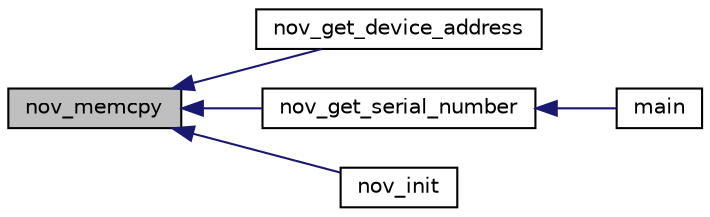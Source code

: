 digraph "nov_memcpy"
{
 // INTERACTIVE_SVG=YES
  edge [fontname="Helvetica",fontsize="10",labelfontname="Helvetica",labelfontsize="10"];
  node [fontname="Helvetica",fontsize="10",shape=record];
  rankdir="LR";
  Node1 [label="nov_memcpy",height=0.2,width=0.4,color="black", fillcolor="grey75", style="filled", fontcolor="black"];
  Node1 -> Node2 [dir="back",color="midnightblue",fontsize="10",style="solid",fontname="Helvetica"];
  Node2 [label="nov_get_device_address",height=0.2,width=0.4,color="black", fillcolor="white", style="filled",URL="$d1/dea/a00054.html#a1a59d5ac1c5e9a022c19d8c333bf3b60",tooltip="Reads from EEPROM device serial number. "];
  Node1 -> Node3 [dir="back",color="midnightblue",fontsize="10",style="solid",fontname="Helvetica"];
  Node3 [label="nov_get_serial_number",height=0.2,width=0.4,color="black", fillcolor="white", style="filled",URL="$d1/dea/a00054.html#a86b863ea185628aff5a00b4defbbb6e1",tooltip="Reads from EEPROM device serial number. "];
  Node3 -> Node4 [dir="back",color="midnightblue",fontsize="10",style="solid",fontname="Helvetica"];
  Node4 [label="main",height=0.2,width=0.4,color="black", fillcolor="white", style="filled",URL="$d5/db6/a00042.html#a840291bc02cba5474a4cb46a9b9566fe",tooltip="System startup function. "];
  Node1 -> Node5 [dir="back",color="midnightblue",fontsize="10",style="solid",fontname="Helvetica"];
  Node5 [label="nov_init",height=0.2,width=0.4,color="black", fillcolor="white", style="filled",URL="$d1/dea/a00054.html#a8ad2f815848f1668763c01ff9d45a01b",tooltip="Reads NOV storage from EEPROM. "];
}
